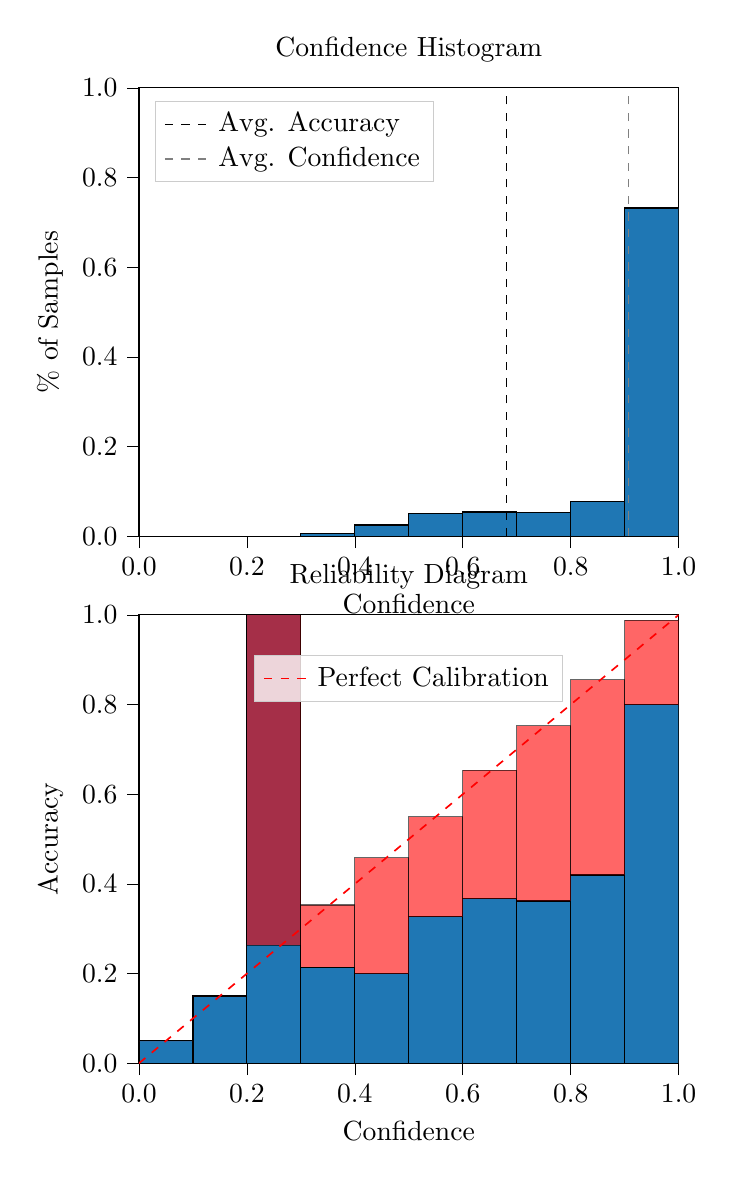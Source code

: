 % This file was created by tikzplotlib v0.9.8.
\begin{tikzpicture}

\definecolor{color0}{rgb}{0.122,0.467,0.706}

\begin{groupplot}[group style={group size=1 by 2}]
\nextgroupplot[
legend cell align={left},
legend style={
  fill opacity=0.8,
  draw opacity=1,
  text opacity=1,
  at={(0.03,0.97)},
  anchor=north west,
  draw=white!80!black
},
tick align=outside,
tick pos=left,
title={Confidence Histogram},
x grid style={white!69.02!black},
xlabel={Confidence},
xmin=0, xmax=1,
xtick style={color=black},
xtick={0,0.2,0.4,0.6,0.8,1},
xticklabels={0.0,0.2,0.4,0.6,0.8,1.0},
y grid style={white!69.02!black},
ylabel={\% of Samples},
ymin=0, ymax=1,
ytick style={color=black},
ytick={0,0.2,0.4,0.6,0.8,1},
yticklabels={0.0,0.2,0.4,0.6,0.8,1.0}
]
\draw[draw=black,fill=color0] (axis cs:-6.939e-18,0) rectangle (axis cs:0.1,0);
\draw[draw=black,fill=color0] (axis cs:0.1,0) rectangle (axis cs:0.2,0);
\draw[draw=black,fill=color0] (axis cs:0.2,0) rectangle (axis cs:0.3,0.0);
\draw[draw=black,fill=color0] (axis cs:0.3,0) rectangle (axis cs:0.4,0.007);
\draw[draw=black,fill=color0] (axis cs:0.4,0) rectangle (axis cs:0.5,0.025);
\draw[draw=black,fill=color0] (axis cs:0.5,0) rectangle (axis cs:0.6,0.05);
\draw[draw=black,fill=color0] (axis cs:0.6,0) rectangle (axis cs:0.7,0.054);
\draw[draw=black,fill=color0] (axis cs:0.7,0) rectangle (axis cs:0.8,0.052);
\draw[draw=black,fill=color0] (axis cs:0.8,0) rectangle (axis cs:0.9,0.078);
\draw[draw=black,fill=color0] (axis cs:0.9,0) rectangle (axis cs:1,0.732);
\addplot [semithick, black, dashed]
table {%
0.681 0
0.681 1
};
\addlegendentry{Avg. Accuracy}
\addplot [semithick, white!50.196!black, dashed]
table {%
0.907 0
0.907 1
};
\addlegendentry{Avg. Confidence}

\nextgroupplot[
legend cell align={left},
legend style={
  fill opacity=0.8,
  draw opacity=1,
  text opacity=1,
  at={(0.5,0.91)},
  anchor=north,
  draw=white!80!black
},
tick align=outside,
tick pos=left,
title={Reliability Diagram},
x grid style={white!69.02!black},
xlabel={Confidence},
xmin=0, xmax=1,
xtick style={color=black},
xtick={0,0.2,0.4,0.6,0.8,1},
xticklabels={0.0,0.2,0.4,0.6,0.8,1.0},
y grid style={white!69.02!black},
ylabel={Accuracy},
ymin=0, ymax=1,
ytick style={color=black},
ytick={0,0.2,0.4,0.6,0.8,1},
yticklabels={0.0,0.2,0.4,0.6,0.8,1.0}
]
\draw[draw=black,fill=color0] (axis cs:-6.939e-18,0) rectangle (axis cs:0.1,0.05);
\draw[draw=black,fill=color0] (axis cs:0.1,0) rectangle (axis cs:0.2,0.15);
\draw[draw=black,fill=color0] (axis cs:0.2,0) rectangle (axis cs:0.3,1);
\draw[draw=black,fill=color0] (axis cs:0.3,0) rectangle (axis cs:0.4,0.214);
\draw[draw=black,fill=color0] (axis cs:0.4,0) rectangle (axis cs:0.5,0.2);
\draw[draw=black,fill=color0] (axis cs:0.5,0) rectangle (axis cs:0.6,0.327);
\draw[draw=black,fill=color0] (axis cs:0.6,0) rectangle (axis cs:0.7,0.367);
\draw[draw=black,fill=color0] (axis cs:0.7,0) rectangle (axis cs:0.8,0.362);
\draw[draw=black,fill=color0] (axis cs:0.8,0) rectangle (axis cs:0.9,0.42);
\draw[draw=black,fill=color0] (axis cs:0.9,0) rectangle (axis cs:1,0.8);
\draw[draw=black,fill=red,opacity=0.6] (axis cs:-6.939e-18,0.05) rectangle (axis cs:0.1,0.05);
\draw[draw=black,fill=red,opacity=0.6] (axis cs:0.1,0.15) rectangle (axis cs:0.2,0.15);
\draw[draw=black,fill=red,opacity=0.6] (axis cs:0.2,1) rectangle (axis cs:0.3,0.263);
\draw[draw=black,fill=red,opacity=0.6] (axis cs:0.3,0.214) rectangle (axis cs:0.4,0.353);
\draw[draw=black,fill=red,opacity=0.6] (axis cs:0.4,0.2) rectangle (axis cs:0.5,0.458);
\draw[draw=black,fill=red,opacity=0.6] (axis cs:0.5,0.327) rectangle (axis cs:0.6,0.55);
\draw[draw=black,fill=red,opacity=0.6] (axis cs:0.6,0.367) rectangle (axis cs:0.7,0.653);
\draw[draw=black,fill=red,opacity=0.6] (axis cs:0.7,0.362) rectangle (axis cs:0.8,0.753);
\draw[draw=black,fill=red,opacity=0.6] (axis cs:0.8,0.42) rectangle (axis cs:0.9,0.855);
\draw[draw=black,fill=red,opacity=0.6] (axis cs:0.9,0.8) rectangle (axis cs:1,0.988);
\addplot [semithick, red, dashed]
table {%
0 0
1 1
};
\addlegendentry{Perfect Calibration}
\end{groupplot}

\end{tikzpicture}
